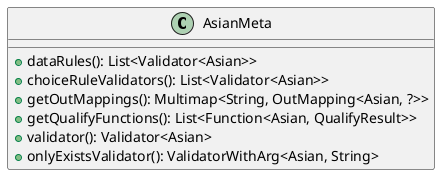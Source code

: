 @startuml

    class AsianMeta [[AsianMeta.html]] {
        +dataRules(): List<Validator<Asian>>
        +choiceRuleValidators(): List<Validator<Asian>>
        +getOutMappings(): Multimap<String, OutMapping<Asian, ?>>
        +getQualifyFunctions(): List<Function<Asian, QualifyResult>>
        +validator(): Validator<Asian>
        +onlyExistsValidator(): ValidatorWithArg<Asian, String>
    }

@enduml
